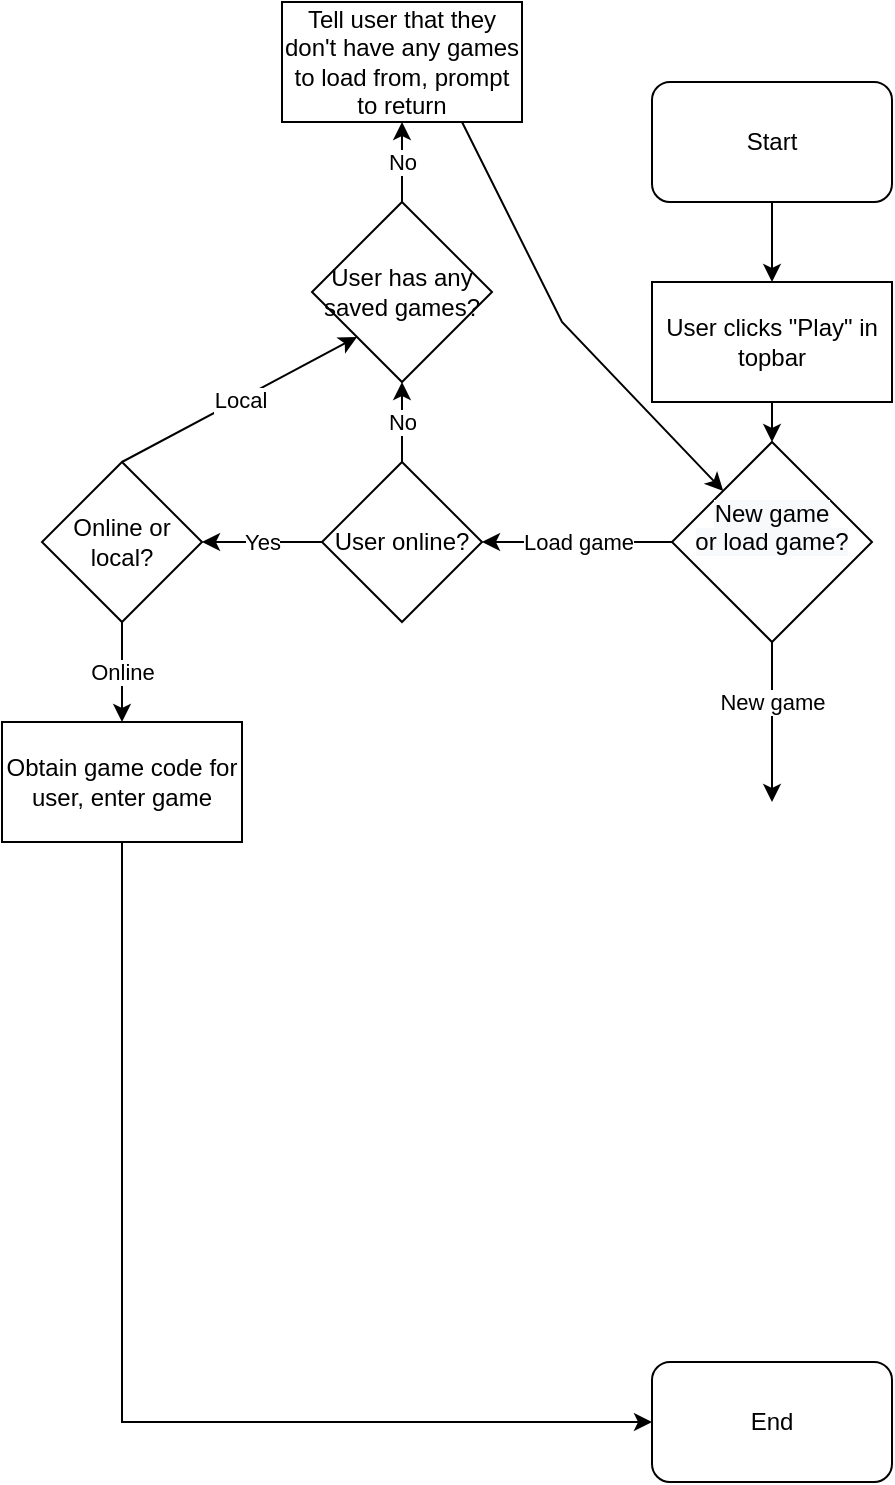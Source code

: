 <mxfile version="18.2.0" type="github">
  <diagram id="kgpKYQtTHZ0yAKxKKP6v" name="Page-1">
    <mxGraphModel dx="1038" dy="571" grid="1" gridSize="10" guides="1" tooltips="1" connect="1" arrows="1" fold="1" page="1" pageScale="1" pageWidth="850" pageHeight="1100" math="0" shadow="0">
      <root>
        <mxCell id="0" />
        <mxCell id="1" parent="0" />
        <mxCell id="13wobpfMggbVctalNo-t-4" value="Start" style="rounded=1;whiteSpace=wrap;html=1;" vertex="1" parent="1">
          <mxGeometry x="365" y="60" width="120" height="60" as="geometry" />
        </mxCell>
        <mxCell id="13wobpfMggbVctalNo-t-5" value="User clicks &quot;Play&quot; in topbar" style="rounded=0;whiteSpace=wrap;html=1;" vertex="1" parent="1">
          <mxGeometry x="365" y="160" width="120" height="60" as="geometry" />
        </mxCell>
        <mxCell id="13wobpfMggbVctalNo-t-8" value="" style="endArrow=classic;html=1;rounded=0;exitX=0;exitY=0.5;exitDx=0;exitDy=0;" edge="1" parent="1">
          <mxGeometry relative="1" as="geometry">
            <mxPoint x="375" y="290" as="sourcePoint" />
            <mxPoint x="280" y="290" as="targetPoint" />
          </mxGeometry>
        </mxCell>
        <mxCell id="13wobpfMggbVctalNo-t-9" value="Load game" style="edgeLabel;resizable=0;html=1;align=center;verticalAlign=middle;" connectable="0" vertex="1" parent="13wobpfMggbVctalNo-t-8">
          <mxGeometry relative="1" as="geometry" />
        </mxCell>
        <mxCell id="13wobpfMggbVctalNo-t-10" value="" style="endArrow=classic;html=1;rounded=0;" edge="1" parent="1">
          <mxGeometry relative="1" as="geometry">
            <mxPoint x="425" y="320" as="sourcePoint" />
            <mxPoint x="425" y="420" as="targetPoint" />
          </mxGeometry>
        </mxCell>
        <mxCell id="13wobpfMggbVctalNo-t-11" value="New game" style="edgeLabel;resizable=0;html=1;align=center;verticalAlign=middle;" connectable="0" vertex="1" parent="13wobpfMggbVctalNo-t-10">
          <mxGeometry relative="1" as="geometry" />
        </mxCell>
        <mxCell id="13wobpfMggbVctalNo-t-12" value="&#xa;&lt;span style=&quot;color: rgb(0, 0, 0); font-family: Helvetica; font-size: 12px; font-style: normal; font-variant-ligatures: normal; font-variant-caps: normal; font-weight: 400; letter-spacing: normal; orphans: 2; text-align: center; text-indent: 0px; text-transform: none; widows: 2; word-spacing: 0px; -webkit-text-stroke-width: 0px; background-color: rgb(248, 249, 250); text-decoration-thickness: initial; text-decoration-style: initial; text-decoration-color: initial; float: none; display: inline !important;&quot;&gt;New game&lt;/span&gt;&lt;br style=&quot;color: rgb(0, 0, 0); font-family: Helvetica; font-size: 12px; font-style: normal; font-variant-ligatures: normal; font-variant-caps: normal; font-weight: 400; letter-spacing: normal; orphans: 2; text-align: center; text-indent: 0px; text-transform: none; widows: 2; word-spacing: 0px; -webkit-text-stroke-width: 0px; background-color: rgb(248, 249, 250); text-decoration-thickness: initial; text-decoration-style: initial; text-decoration-color: initial;&quot;&gt;&lt;span style=&quot;color: rgb(0, 0, 0); font-family: Helvetica; font-size: 12px; font-style: normal; font-variant-ligatures: normal; font-variant-caps: normal; font-weight: 400; letter-spacing: normal; orphans: 2; text-align: center; text-indent: 0px; text-transform: none; widows: 2; word-spacing: 0px; -webkit-text-stroke-width: 0px; background-color: rgb(248, 249, 250); text-decoration-thickness: initial; text-decoration-style: initial; text-decoration-color: initial; float: none; display: inline !important;&quot;&gt;or load game?&lt;/span&gt;&#xa;&#xa;" style="rhombus;whiteSpace=wrap;html=1;" vertex="1" parent="1">
          <mxGeometry x="375" y="240" width="100" height="100" as="geometry" />
        </mxCell>
        <mxCell id="13wobpfMggbVctalNo-t-14" value="" style="endArrow=classic;html=1;rounded=0;exitX=0.5;exitY=1;exitDx=0;exitDy=0;" edge="1" parent="1" source="13wobpfMggbVctalNo-t-5">
          <mxGeometry width="50" height="50" relative="1" as="geometry">
            <mxPoint x="375" y="290" as="sourcePoint" />
            <mxPoint x="425" y="240" as="targetPoint" />
          </mxGeometry>
        </mxCell>
        <mxCell id="13wobpfMggbVctalNo-t-16" value="" style="endArrow=classic;html=1;rounded=0;exitX=0.5;exitY=1;exitDx=0;exitDy=0;entryX=0.5;entryY=0;entryDx=0;entryDy=0;" edge="1" parent="1" source="13wobpfMggbVctalNo-t-4" target="13wobpfMggbVctalNo-t-5">
          <mxGeometry width="50" height="50" relative="1" as="geometry">
            <mxPoint x="435" y="230" as="sourcePoint" />
            <mxPoint x="435" y="250" as="targetPoint" />
          </mxGeometry>
        </mxCell>
        <mxCell id="13wobpfMggbVctalNo-t-18" value="User online?" style="rhombus;whiteSpace=wrap;html=1;" vertex="1" parent="1">
          <mxGeometry x="200" y="250" width="80" height="80" as="geometry" />
        </mxCell>
        <mxCell id="13wobpfMggbVctalNo-t-19" value="" style="endArrow=classic;html=1;rounded=0;exitX=0.5;exitY=0;exitDx=0;exitDy=0;entryX=0.5;entryY=1;entryDx=0;entryDy=0;" edge="1" parent="1" source="13wobpfMggbVctalNo-t-18" target="13wobpfMggbVctalNo-t-27">
          <mxGeometry relative="1" as="geometry">
            <mxPoint x="240" y="200" as="sourcePoint" />
            <mxPoint x="240" y="200" as="targetPoint" />
          </mxGeometry>
        </mxCell>
        <mxCell id="13wobpfMggbVctalNo-t-20" value="No" style="edgeLabel;resizable=0;html=1;align=center;verticalAlign=middle;" connectable="0" vertex="1" parent="13wobpfMggbVctalNo-t-19">
          <mxGeometry relative="1" as="geometry" />
        </mxCell>
        <mxCell id="13wobpfMggbVctalNo-t-23" value="" style="endArrow=classic;html=1;rounded=0;exitX=0.75;exitY=1;exitDx=0;exitDy=0;" edge="1" parent="1" source="13wobpfMggbVctalNo-t-26" target="13wobpfMggbVctalNo-t-12">
          <mxGeometry width="50" height="50" relative="1" as="geometry">
            <mxPoint x="300" y="200" as="sourcePoint" />
            <mxPoint x="350" y="200" as="targetPoint" />
            <Array as="points">
              <mxPoint x="320" y="180" />
            </Array>
          </mxGeometry>
        </mxCell>
        <mxCell id="13wobpfMggbVctalNo-t-24" value="" style="endArrow=classic;html=1;rounded=0;exitX=0;exitY=0.5;exitDx=0;exitDy=0;" edge="1" parent="1" source="13wobpfMggbVctalNo-t-18">
          <mxGeometry relative="1" as="geometry">
            <mxPoint x="80" y="290" as="sourcePoint" />
            <mxPoint x="140" y="290" as="targetPoint" />
            <Array as="points">
              <mxPoint x="180" y="290" />
            </Array>
          </mxGeometry>
        </mxCell>
        <mxCell id="13wobpfMggbVctalNo-t-25" value="Yes" style="edgeLabel;resizable=0;html=1;align=center;verticalAlign=middle;" connectable="0" vertex="1" parent="13wobpfMggbVctalNo-t-24">
          <mxGeometry relative="1" as="geometry" />
        </mxCell>
        <mxCell id="13wobpfMggbVctalNo-t-26" value="&lt;span style=&quot;&quot;&gt;Tell user that they don&#39;t have any games to load from, prompt to return&lt;/span&gt;" style="rounded=0;whiteSpace=wrap;html=1;" vertex="1" parent="1">
          <mxGeometry x="180" y="20" width="120" height="60" as="geometry" />
        </mxCell>
        <mxCell id="13wobpfMggbVctalNo-t-27" value="User has any saved games?" style="rhombus;whiteSpace=wrap;html=1;" vertex="1" parent="1">
          <mxGeometry x="195" y="120" width="90" height="90" as="geometry" />
        </mxCell>
        <mxCell id="13wobpfMggbVctalNo-t-31" value="" style="endArrow=classic;html=1;rounded=0;entryX=0.5;entryY=1;entryDx=0;entryDy=0;exitX=0.5;exitY=0;exitDx=0;exitDy=0;" edge="1" parent="1" source="13wobpfMggbVctalNo-t-27" target="13wobpfMggbVctalNo-t-26">
          <mxGeometry relative="1" as="geometry">
            <mxPoint x="280" y="220" as="sourcePoint" />
            <mxPoint x="250" y="220" as="targetPoint" />
          </mxGeometry>
        </mxCell>
        <mxCell id="13wobpfMggbVctalNo-t-32" value="No" style="edgeLabel;resizable=0;html=1;align=center;verticalAlign=middle;" connectable="0" vertex="1" parent="13wobpfMggbVctalNo-t-31">
          <mxGeometry relative="1" as="geometry" />
        </mxCell>
        <mxCell id="13wobpfMggbVctalNo-t-33" value="Online or&lt;br&gt;local?" style="rhombus;whiteSpace=wrap;html=1;" vertex="1" parent="1">
          <mxGeometry x="60" y="250" width="80" height="80" as="geometry" />
        </mxCell>
        <mxCell id="13wobpfMggbVctalNo-t-34" value="" style="endArrow=classic;html=1;rounded=0;entryX=0;entryY=1;entryDx=0;entryDy=0;" edge="1" parent="1" target="13wobpfMggbVctalNo-t-27">
          <mxGeometry relative="1" as="geometry">
            <mxPoint x="100" y="250" as="sourcePoint" />
            <mxPoint x="200" y="250" as="targetPoint" />
          </mxGeometry>
        </mxCell>
        <mxCell id="13wobpfMggbVctalNo-t-35" value="Local" style="edgeLabel;resizable=0;html=1;align=center;verticalAlign=middle;" connectable="0" vertex="1" parent="13wobpfMggbVctalNo-t-34">
          <mxGeometry relative="1" as="geometry" />
        </mxCell>
        <mxCell id="13wobpfMggbVctalNo-t-37" value="" style="endArrow=classic;html=1;rounded=0;" edge="1" parent="1">
          <mxGeometry relative="1" as="geometry">
            <mxPoint x="100" y="330" as="sourcePoint" />
            <mxPoint x="100" y="380" as="targetPoint" />
          </mxGeometry>
        </mxCell>
        <mxCell id="13wobpfMggbVctalNo-t-38" value="Online" style="edgeLabel;resizable=0;html=1;align=center;verticalAlign=middle;" connectable="0" vertex="1" parent="13wobpfMggbVctalNo-t-37">
          <mxGeometry relative="1" as="geometry" />
        </mxCell>
        <mxCell id="13wobpfMggbVctalNo-t-39" value="Obtain game code for user, enter game" style="rounded=0;whiteSpace=wrap;html=1;" vertex="1" parent="1">
          <mxGeometry x="40" y="380" width="120" height="60" as="geometry" />
        </mxCell>
        <mxCell id="13wobpfMggbVctalNo-t-40" value="End" style="rounded=1;whiteSpace=wrap;html=1;" vertex="1" parent="1">
          <mxGeometry x="365" y="700" width="120" height="60" as="geometry" />
        </mxCell>
        <mxCell id="13wobpfMggbVctalNo-t-41" value="" style="endArrow=classic;html=1;rounded=0;exitX=0.5;exitY=1;exitDx=0;exitDy=0;entryX=0;entryY=0.5;entryDx=0;entryDy=0;" edge="1" parent="1" source="13wobpfMggbVctalNo-t-39" target="13wobpfMggbVctalNo-t-40">
          <mxGeometry width="50" height="50" relative="1" as="geometry">
            <mxPoint x="110" y="540" as="sourcePoint" />
            <mxPoint x="160" y="490" as="targetPoint" />
            <Array as="points">
              <mxPoint x="100" y="730" />
            </Array>
          </mxGeometry>
        </mxCell>
      </root>
    </mxGraphModel>
  </diagram>
</mxfile>

